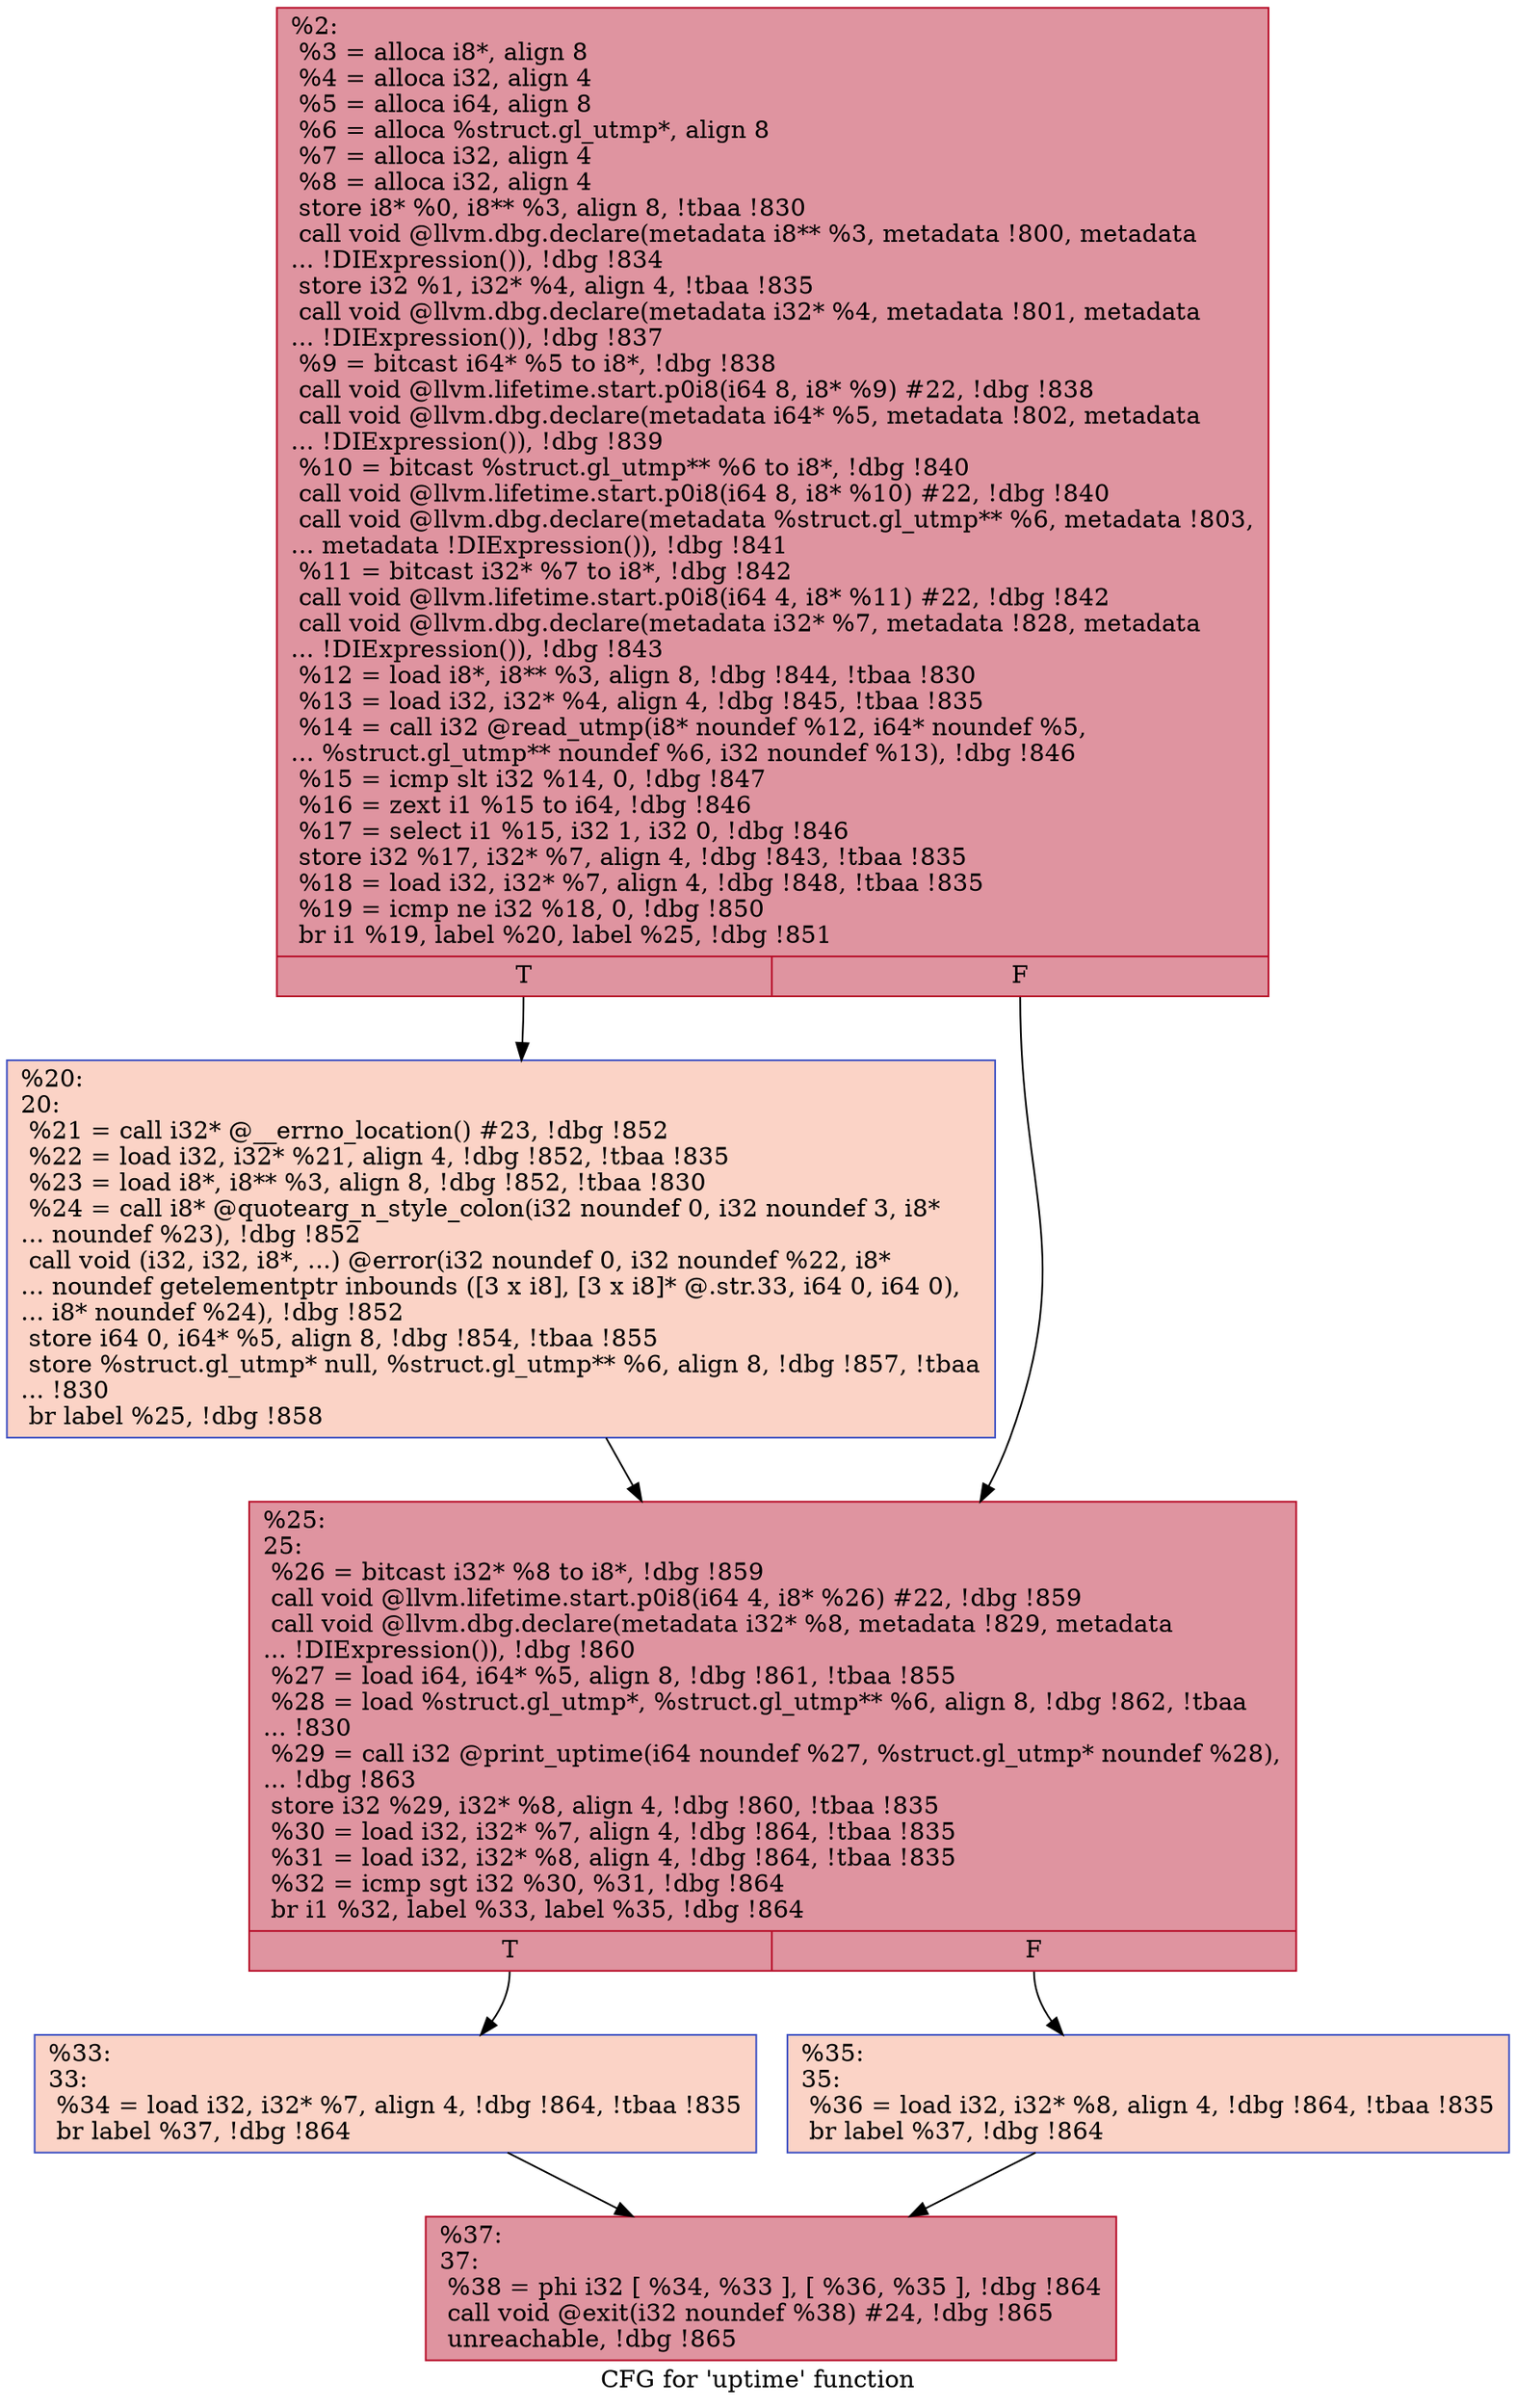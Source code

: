 digraph "CFG for 'uptime' function" {
	label="CFG for 'uptime' function";

	Node0x24faa80 [shape=record,color="#b70d28ff", style=filled, fillcolor="#b70d2870",label="{%2:\l  %3 = alloca i8*, align 8\l  %4 = alloca i32, align 4\l  %5 = alloca i64, align 8\l  %6 = alloca %struct.gl_utmp*, align 8\l  %7 = alloca i32, align 4\l  %8 = alloca i32, align 4\l  store i8* %0, i8** %3, align 8, !tbaa !830\l  call void @llvm.dbg.declare(metadata i8** %3, metadata !800, metadata\l... !DIExpression()), !dbg !834\l  store i32 %1, i32* %4, align 4, !tbaa !835\l  call void @llvm.dbg.declare(metadata i32* %4, metadata !801, metadata\l... !DIExpression()), !dbg !837\l  %9 = bitcast i64* %5 to i8*, !dbg !838\l  call void @llvm.lifetime.start.p0i8(i64 8, i8* %9) #22, !dbg !838\l  call void @llvm.dbg.declare(metadata i64* %5, metadata !802, metadata\l... !DIExpression()), !dbg !839\l  %10 = bitcast %struct.gl_utmp** %6 to i8*, !dbg !840\l  call void @llvm.lifetime.start.p0i8(i64 8, i8* %10) #22, !dbg !840\l  call void @llvm.dbg.declare(metadata %struct.gl_utmp** %6, metadata !803,\l... metadata !DIExpression()), !dbg !841\l  %11 = bitcast i32* %7 to i8*, !dbg !842\l  call void @llvm.lifetime.start.p0i8(i64 4, i8* %11) #22, !dbg !842\l  call void @llvm.dbg.declare(metadata i32* %7, metadata !828, metadata\l... !DIExpression()), !dbg !843\l  %12 = load i8*, i8** %3, align 8, !dbg !844, !tbaa !830\l  %13 = load i32, i32* %4, align 4, !dbg !845, !tbaa !835\l  %14 = call i32 @read_utmp(i8* noundef %12, i64* noundef %5,\l... %struct.gl_utmp** noundef %6, i32 noundef %13), !dbg !846\l  %15 = icmp slt i32 %14, 0, !dbg !847\l  %16 = zext i1 %15 to i64, !dbg !846\l  %17 = select i1 %15, i32 1, i32 0, !dbg !846\l  store i32 %17, i32* %7, align 4, !dbg !843, !tbaa !835\l  %18 = load i32, i32* %7, align 4, !dbg !848, !tbaa !835\l  %19 = icmp ne i32 %18, 0, !dbg !850\l  br i1 %19, label %20, label %25, !dbg !851\l|{<s0>T|<s1>F}}"];
	Node0x24faa80:s0 -> Node0x24fab10;
	Node0x24faa80:s1 -> Node0x24fab60;
	Node0x24fab10 [shape=record,color="#3d50c3ff", style=filled, fillcolor="#f59c7d70",label="{%20:\l20:                                               \l  %21 = call i32* @__errno_location() #23, !dbg !852\l  %22 = load i32, i32* %21, align 4, !dbg !852, !tbaa !835\l  %23 = load i8*, i8** %3, align 8, !dbg !852, !tbaa !830\l  %24 = call i8* @quotearg_n_style_colon(i32 noundef 0, i32 noundef 3, i8*\l... noundef %23), !dbg !852\l  call void (i32, i32, i8*, ...) @error(i32 noundef 0, i32 noundef %22, i8*\l... noundef getelementptr inbounds ([3 x i8], [3 x i8]* @.str.33, i64 0, i64 0),\l... i8* noundef %24), !dbg !852\l  store i64 0, i64* %5, align 8, !dbg !854, !tbaa !855\l  store %struct.gl_utmp* null, %struct.gl_utmp** %6, align 8, !dbg !857, !tbaa\l... !830\l  br label %25, !dbg !858\l}"];
	Node0x24fab10 -> Node0x24fab60;
	Node0x24fab60 [shape=record,color="#b70d28ff", style=filled, fillcolor="#b70d2870",label="{%25:\l25:                                               \l  %26 = bitcast i32* %8 to i8*, !dbg !859\l  call void @llvm.lifetime.start.p0i8(i64 4, i8* %26) #22, !dbg !859\l  call void @llvm.dbg.declare(metadata i32* %8, metadata !829, metadata\l... !DIExpression()), !dbg !860\l  %27 = load i64, i64* %5, align 8, !dbg !861, !tbaa !855\l  %28 = load %struct.gl_utmp*, %struct.gl_utmp** %6, align 8, !dbg !862, !tbaa\l... !830\l  %29 = call i32 @print_uptime(i64 noundef %27, %struct.gl_utmp* noundef %28),\l... !dbg !863\l  store i32 %29, i32* %8, align 4, !dbg !860, !tbaa !835\l  %30 = load i32, i32* %7, align 4, !dbg !864, !tbaa !835\l  %31 = load i32, i32* %8, align 4, !dbg !864, !tbaa !835\l  %32 = icmp sgt i32 %30, %31, !dbg !864\l  br i1 %32, label %33, label %35, !dbg !864\l|{<s0>T|<s1>F}}"];
	Node0x24fab60:s0 -> Node0x24fabb0;
	Node0x24fab60:s1 -> Node0x24fac00;
	Node0x24fabb0 [shape=record,color="#3d50c3ff", style=filled, fillcolor="#f59c7d70",label="{%33:\l33:                                               \l  %34 = load i32, i32* %7, align 4, !dbg !864, !tbaa !835\l  br label %37, !dbg !864\l}"];
	Node0x24fabb0 -> Node0x24fac50;
	Node0x24fac00 [shape=record,color="#3d50c3ff", style=filled, fillcolor="#f59c7d70",label="{%35:\l35:                                               \l  %36 = load i32, i32* %8, align 4, !dbg !864, !tbaa !835\l  br label %37, !dbg !864\l}"];
	Node0x24fac00 -> Node0x24fac50;
	Node0x24fac50 [shape=record,color="#b70d28ff", style=filled, fillcolor="#b70d2870",label="{%37:\l37:                                               \l  %38 = phi i32 [ %34, %33 ], [ %36, %35 ], !dbg !864\l  call void @exit(i32 noundef %38) #24, !dbg !865\l  unreachable, !dbg !865\l}"];
}
